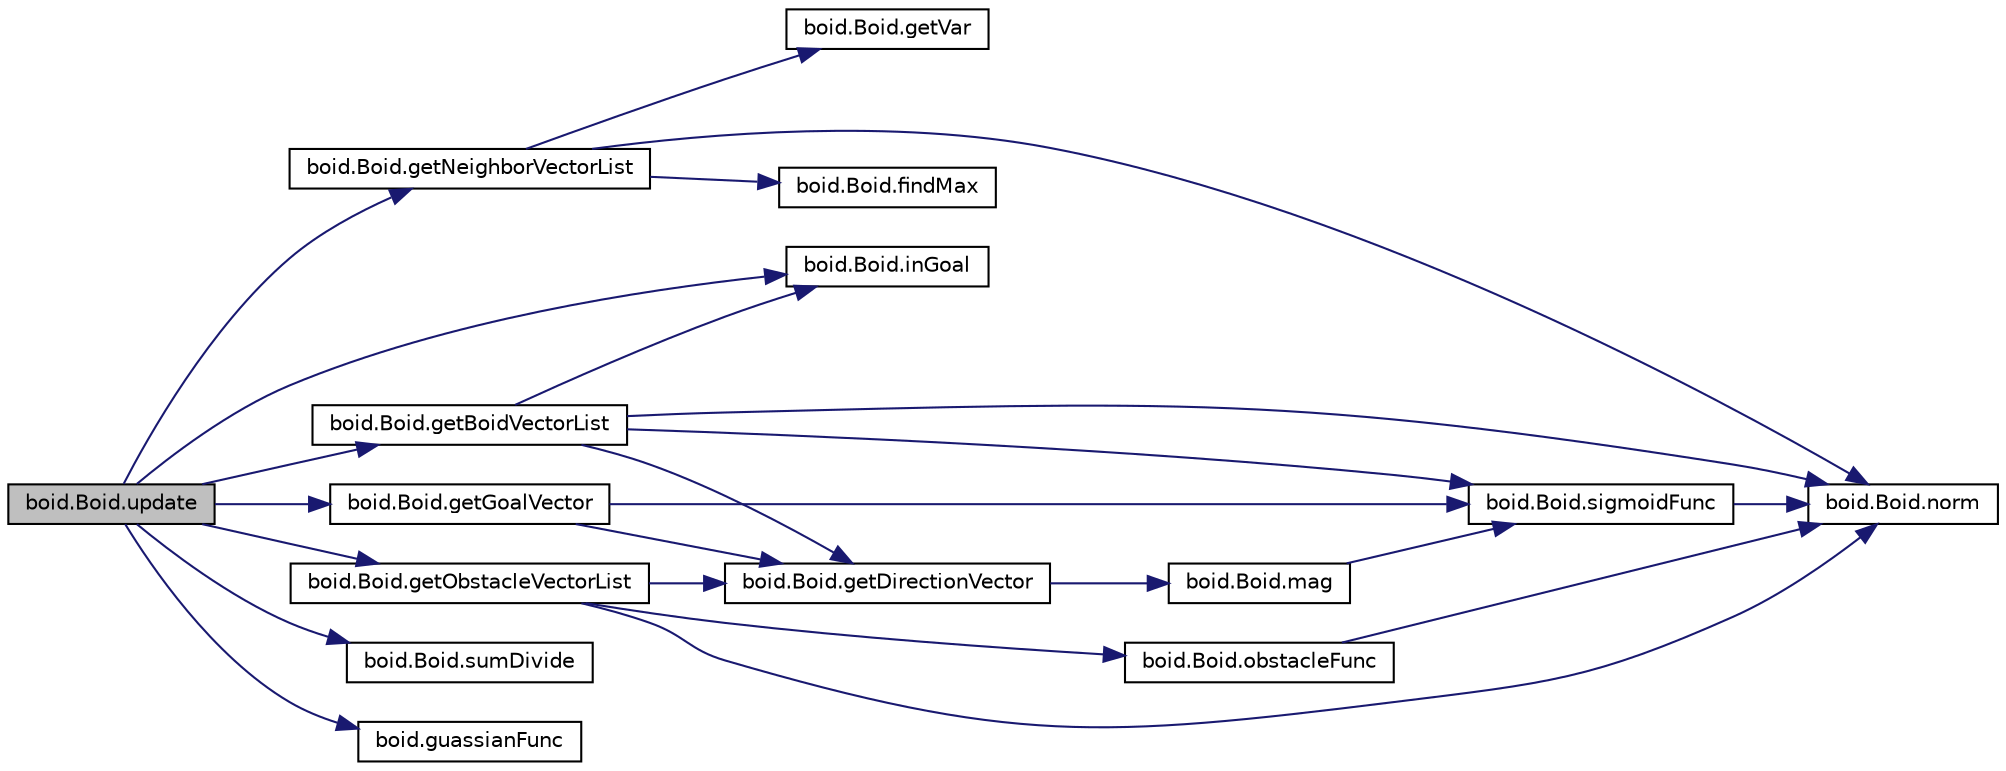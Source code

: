 digraph "boid.Boid.update"
{
  edge [fontname="Helvetica",fontsize="10",labelfontname="Helvetica",labelfontsize="10"];
  node [fontname="Helvetica",fontsize="10",shape=record];
  rankdir="LR";
  Node1 [label="boid.Boid.update",height=0.2,width=0.4,color="black", fillcolor="grey75", style="filled" fontcolor="black"];
  Node1 -> Node2 [color="midnightblue",fontsize="10",style="solid",fontname="Helvetica"];
  Node2 [label="boid.Boid.inGoal",height=0.2,width=0.4,color="black", fillcolor="white", style="filled",URL="$classboid_1_1Boid.html#a19392045cdd5e9b46136369028be3c52",tooltip="Checks if a piont is in the current goal. "];
  Node1 -> Node3 [color="midnightblue",fontsize="10",style="solid",fontname="Helvetica"];
  Node3 [label="boid.Boid.getNeighborVectorList",height=0.2,width=0.4,color="black", fillcolor="white", style="filled",URL="$classboid_1_1Boid.html#aa7ef63f7cc5adfdeb565c56f359b07cd",tooltip="Gets the heading vectors of the neighbours. "];
  Node3 -> Node4 [color="midnightblue",fontsize="10",style="solid",fontname="Helvetica"];
  Node4 [label="boid.Boid.norm",height=0.2,width=0.4,color="black", fillcolor="white", style="filled",URL="$classboid_1_1Boid.html#a576c57d100aa5743d610de30bf1a2b2c",tooltip="Gets the distance between two points. "];
  Node3 -> Node5 [color="midnightblue",fontsize="10",style="solid",fontname="Helvetica"];
  Node5 [label="boid.Boid.findMax",height=0.2,width=0.4,color="black", fillcolor="white", style="filled",URL="$classboid_1_1Boid.html#a3467de3698a644a484ff63a3e86f7adc",tooltip="Gets the n maximum values from a list. "];
  Node3 -> Node6 [color="midnightblue",fontsize="10",style="solid",fontname="Helvetica"];
  Node6 [label="boid.Boid.getVar",height=0.2,width=0.4,color="black", fillcolor="white", style="filled",URL="$classboid_1_1Boid.html#ab232028bea08b512bbdaab5be7dfd08f",tooltip="Gets multiple variables from a list with one call. "];
  Node1 -> Node7 [color="midnightblue",fontsize="10",style="solid",fontname="Helvetica"];
  Node7 [label="boid.Boid.getBoidVectorList",height=0.2,width=0.4,color="black", fillcolor="white", style="filled",URL="$classboid_1_1Boid.html#a353fbe920fabe58a43affaf183cfcd03",tooltip="Gets the potential vectors to a boid due to the repulsive boid field. "];
  Node7 -> Node4 [color="midnightblue",fontsize="10",style="solid",fontname="Helvetica"];
  Node7 -> Node2 [color="midnightblue",fontsize="10",style="solid",fontname="Helvetica"];
  Node7 -> Node8 [color="midnightblue",fontsize="10",style="solid",fontname="Helvetica"];
  Node8 [label="boid.Boid.sigmoidFunc",height=0.2,width=0.4,color="black", fillcolor="white", style="filled",URL="$classboid_1_1Boid.html#a492a0ad33a962b15ed94789d59f3b08a",tooltip="Defines a sigmoidal curve used for goal attraction and for boid repulsion. "];
  Node8 -> Node4 [color="midnightblue",fontsize="10",style="solid",fontname="Helvetica"];
  Node7 -> Node9 [color="midnightblue",fontsize="10",style="solid",fontname="Helvetica"];
  Node9 [label="boid.Boid.getDirectionVector",height=0.2,width=0.4,color="black", fillcolor="white", style="filled",URL="$classboid_1_1Boid.html#a8aa203db69671a064a623a88dfc6b3b7",tooltip="Gets a scaled direction vector from an unscaled vector. "];
  Node9 -> Node10 [color="midnightblue",fontsize="10",style="solid",fontname="Helvetica"];
  Node10 [label="boid.Boid.mag",height=0.2,width=0.4,color="black", fillcolor="white", style="filled",URL="$classboid_1_1Boid.html#a5324650d399f5c850ec7b7bda10eeae7",tooltip="Gets the magnitude of a vector. "];
  Node10 -> Node8 [color="midnightblue",fontsize="10",style="solid",fontname="Helvetica"];
  Node1 -> Node11 [color="midnightblue",fontsize="10",style="solid",fontname="Helvetica"];
  Node11 [label="boid.Boid.getObstacleVectorList",height=0.2,width=0.4,color="black", fillcolor="white", style="filled",URL="$classboid_1_1Boid.html#a2c496bdcc16d7db82cc0f730ce3d5264",tooltip="Gets the potential vectors to a boid due to the repulsive obstacle field. "];
  Node11 -> Node4 [color="midnightblue",fontsize="10",style="solid",fontname="Helvetica"];
  Node11 -> Node12 [color="midnightblue",fontsize="10",style="solid",fontname="Helvetica"];
  Node12 [label="boid.Boid.obstacleFunc",height=0.2,width=0.4,color="black", fillcolor="white", style="filled",URL="$classboid_1_1Boid.html#ab330aef12ad0a338a51a7661c736e971",tooltip="Defines the potential between a boid and an obstacle. "];
  Node12 -> Node4 [color="midnightblue",fontsize="10",style="solid",fontname="Helvetica"];
  Node11 -> Node9 [color="midnightblue",fontsize="10",style="solid",fontname="Helvetica"];
  Node1 -> Node13 [color="midnightblue",fontsize="10",style="solid",fontname="Helvetica"];
  Node13 [label="boid.Boid.getGoalVector",height=0.2,width=0.4,color="black", fillcolor="white", style="filled",URL="$classboid_1_1Boid.html#a47c28705553bd3d729212944880161d3",tooltip="Gets the potential vectors to a boid due to the attractive goal field. "];
  Node13 -> Node8 [color="midnightblue",fontsize="10",style="solid",fontname="Helvetica"];
  Node13 -> Node9 [color="midnightblue",fontsize="10",style="solid",fontname="Helvetica"];
  Node1 -> Node14 [color="midnightblue",fontsize="10",style="solid",fontname="Helvetica"];
  Node14 [label="boid.Boid.sumDivide",height=0.2,width=0.4,color="black", fillcolor="white", style="filled",URL="$classboid_1_1Boid.html#a9223cd4c67780cbdbe60a4efb2ee441e",tooltip="Special sort of reduce that sums components in a list of vectors and divides each final component wit..."];
  Node1 -> Node15 [color="midnightblue",fontsize="10",style="solid",fontname="Helvetica"];
  Node15 [label="boid.guassianFunc",height=0.2,width=0.4,color="black", fillcolor="white", style="filled",URL="$namespaceboid.html#a9986e7e6ff357ff3f6ea5f526b99f2a7",tooltip="Gamma function used to give a probability distribution of the flock in order to choose an appropriate..."];
}
